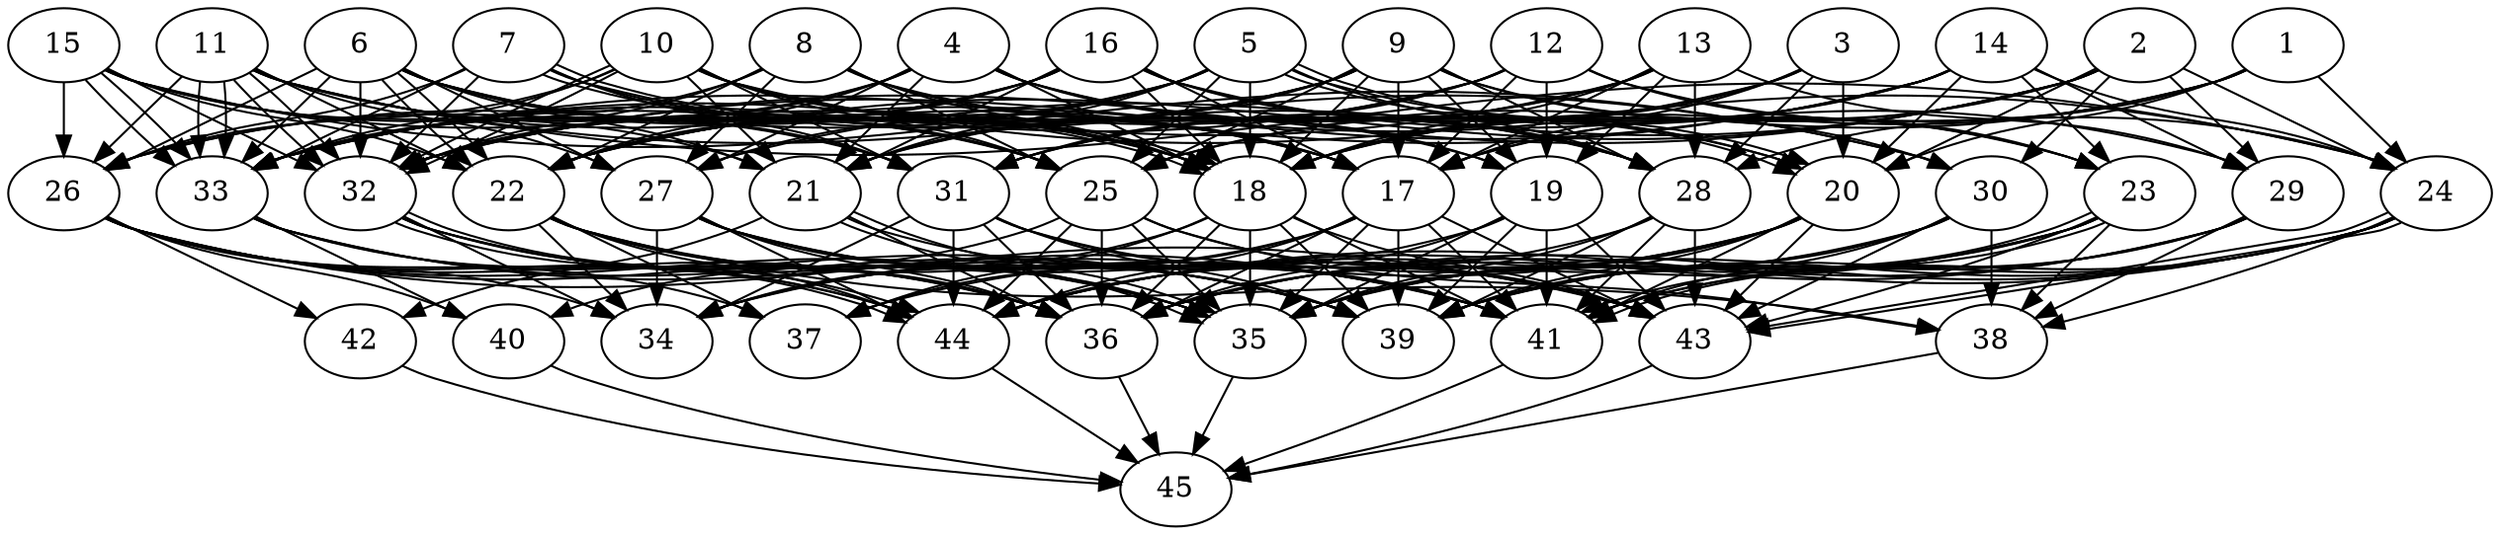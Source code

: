 // DAG automatically generated by daggen at Thu Oct  3 14:07:24 2019
// ./daggen --dot -n 45 --ccr 0.3 --fat 0.7 --regular 0.5 --density 0.9 --mindata 5242880 --maxdata 52428800 
digraph G {
  1 [size="71386453", alpha="0.19", expect_size="21415936"] 
  1 -> 17 [size ="21415936"]
  1 -> 18 [size ="21415936"]
  1 -> 20 [size ="21415936"]
  1 -> 24 [size ="21415936"]
  1 -> 25 [size ="21415936"]
  1 -> 28 [size ="21415936"]
  2 [size="130304000", alpha="0.08", expect_size="39091200"] 
  2 -> 17 [size ="39091200"]
  2 -> 18 [size ="39091200"]
  2 -> 20 [size ="39091200"]
  2 -> 22 [size ="39091200"]
  2 -> 24 [size ="39091200"]
  2 -> 27 [size ="39091200"]
  2 -> 29 [size ="39091200"]
  2 -> 30 [size ="39091200"]
  2 -> 32 [size ="39091200"]
  3 [size="119558827", alpha="0.14", expect_size="35867648"] 
  3 -> 17 [size ="35867648"]
  3 -> 18 [size ="35867648"]
  3 -> 20 [size ="35867648"]
  3 -> 22 [size ="35867648"]
  3 -> 28 [size ="35867648"]
  3 -> 31 [size ="35867648"]
  4 [size="102147413", alpha="0.09", expect_size="30644224"] 
  4 -> 18 [size ="30644224"]
  4 -> 19 [size ="30644224"]
  4 -> 20 [size ="30644224"]
  4 -> 21 [size ="30644224"]
  4 -> 22 [size ="30644224"]
  4 -> 27 [size ="30644224"]
  4 -> 28 [size ="30644224"]
  4 -> 32 [size ="30644224"]
  4 -> 33 [size ="30644224"]
  5 [size="51049813", alpha="0.08", expect_size="15314944"] 
  5 -> 18 [size ="15314944"]
  5 -> 20 [size ="15314944"]
  5 -> 20 [size ="15314944"]
  5 -> 21 [size ="15314944"]
  5 -> 22 [size ="15314944"]
  5 -> 23 [size ="15314944"]
  5 -> 25 [size ="15314944"]
  5 -> 26 [size ="15314944"]
  5 -> 27 [size ="15314944"]
  5 -> 28 [size ="15314944"]
  5 -> 32 [size ="15314944"]
  6 [size="129628160", alpha="0.11", expect_size="38888448"] 
  6 -> 17 [size ="38888448"]
  6 -> 18 [size ="38888448"]
  6 -> 21 [size ="38888448"]
  6 -> 22 [size ="38888448"]
  6 -> 22 [size ="38888448"]
  6 -> 25 [size ="38888448"]
  6 -> 26 [size ="38888448"]
  6 -> 27 [size ="38888448"]
  6 -> 31 [size ="38888448"]
  6 -> 32 [size ="38888448"]
  6 -> 33 [size ="38888448"]
  7 [size="25227947", alpha="0.16", expect_size="7568384"] 
  7 -> 18 [size ="7568384"]
  7 -> 18 [size ="7568384"]
  7 -> 25 [size ="7568384"]
  7 -> 26 [size ="7568384"]
  7 -> 28 [size ="7568384"]
  7 -> 31 [size ="7568384"]
  7 -> 32 [size ="7568384"]
  7 -> 33 [size ="7568384"]
  8 [size="26501120", alpha="0.15", expect_size="7950336"] 
  8 -> 17 [size ="7950336"]
  8 -> 18 [size ="7950336"]
  8 -> 22 [size ="7950336"]
  8 -> 25 [size ="7950336"]
  8 -> 27 [size ="7950336"]
  8 -> 28 [size ="7950336"]
  8 -> 32 [size ="7950336"]
  8 -> 33 [size ="7950336"]
  9 [size="18766507", alpha="0.09", expect_size="5629952"] 
  9 -> 17 [size ="5629952"]
  9 -> 18 [size ="5629952"]
  9 -> 19 [size ="5629952"]
  9 -> 21 [size ="5629952"]
  9 -> 22 [size ="5629952"]
  9 -> 23 [size ="5629952"]
  9 -> 25 [size ="5629952"]
  9 -> 28 [size ="5629952"]
  9 -> 30 [size ="5629952"]
  9 -> 32 [size ="5629952"]
  9 -> 33 [size ="5629952"]
  10 [size="125399040", alpha="0.15", expect_size="37619712"] 
  10 -> 17 [size ="37619712"]
  10 -> 18 [size ="37619712"]
  10 -> 19 [size ="37619712"]
  10 -> 21 [size ="37619712"]
  10 -> 24 [size ="37619712"]
  10 -> 25 [size ="37619712"]
  10 -> 26 [size ="37619712"]
  10 -> 31 [size ="37619712"]
  10 -> 32 [size ="37619712"]
  10 -> 32 [size ="37619712"]
  10 -> 33 [size ="37619712"]
  11 [size="171458560", alpha="0.06", expect_size="51437568"] 
  11 -> 17 [size ="51437568"]
  11 -> 22 [size ="51437568"]
  11 -> 24 [size ="51437568"]
  11 -> 25 [size ="51437568"]
  11 -> 26 [size ="51437568"]
  11 -> 27 [size ="51437568"]
  11 -> 30 [size ="51437568"]
  11 -> 32 [size ="51437568"]
  11 -> 32 [size ="51437568"]
  11 -> 33 [size ="51437568"]
  11 -> 33 [size ="51437568"]
  12 [size="163031040", alpha="0.04", expect_size="48909312"] 
  12 -> 17 [size ="48909312"]
  12 -> 19 [size ="48909312"]
  12 -> 21 [size ="48909312"]
  12 -> 22 [size ="48909312"]
  12 -> 23 [size ="48909312"]
  12 -> 24 [size ="48909312"]
  12 -> 31 [size ="48909312"]
  12 -> 33 [size ="48909312"]
  13 [size="68659200", alpha="0.19", expect_size="20597760"] 
  13 -> 17 [size ="20597760"]
  13 -> 18 [size ="20597760"]
  13 -> 19 [size ="20597760"]
  13 -> 21 [size ="20597760"]
  13 -> 28 [size ="20597760"]
  13 -> 29 [size ="20597760"]
  13 -> 31 [size ="20597760"]
  13 -> 33 [size ="20597760"]
  14 [size="18571947", alpha="0.11", expect_size="5571584"] 
  14 -> 18 [size ="5571584"]
  14 -> 20 [size ="5571584"]
  14 -> 23 [size ="5571584"]
  14 -> 24 [size ="5571584"]
  14 -> 25 [size ="5571584"]
  14 -> 29 [size ="5571584"]
  14 -> 31 [size ="5571584"]
  14 -> 32 [size ="5571584"]
  14 -> 33 [size ="5571584"]
  15 [size="87275520", alpha="0.12", expect_size="26182656"] 
  15 -> 18 [size ="26182656"]
  15 -> 21 [size ="26182656"]
  15 -> 22 [size ="26182656"]
  15 -> 26 [size ="26182656"]
  15 -> 30 [size ="26182656"]
  15 -> 31 [size ="26182656"]
  15 -> 32 [size ="26182656"]
  15 -> 33 [size ="26182656"]
  15 -> 33 [size ="26182656"]
  16 [size="153828693", alpha="0.11", expect_size="46148608"] 
  16 -> 17 [size ="46148608"]
  16 -> 18 [size ="46148608"]
  16 -> 20 [size ="46148608"]
  16 -> 21 [size ="46148608"]
  16 -> 22 [size ="46148608"]
  16 -> 26 [size ="46148608"]
  16 -> 28 [size ="46148608"]
  16 -> 29 [size ="46148608"]
  16 -> 32 [size ="46148608"]
  16 -> 33 [size ="46148608"]
  17 [size="79144960", alpha="0.19", expect_size="23743488"] 
  17 -> 34 [size ="23743488"]
  17 -> 35 [size ="23743488"]
  17 -> 36 [size ="23743488"]
  17 -> 37 [size ="23743488"]
  17 -> 39 [size ="23743488"]
  17 -> 41 [size ="23743488"]
  17 -> 43 [size ="23743488"]
  17 -> 44 [size ="23743488"]
  18 [size="49411413", alpha="0.05", expect_size="14823424"] 
  18 -> 34 [size ="14823424"]
  18 -> 35 [size ="14823424"]
  18 -> 36 [size ="14823424"]
  18 -> 37 [size ="14823424"]
  18 -> 39 [size ="14823424"]
  18 -> 41 [size ="14823424"]
  18 -> 43 [size ="14823424"]
  19 [size="170533547", alpha="0.02", expect_size="51160064"] 
  19 -> 34 [size ="51160064"]
  19 -> 35 [size ="51160064"]
  19 -> 36 [size ="51160064"]
  19 -> 39 [size ="51160064"]
  19 -> 41 [size ="51160064"]
  19 -> 43 [size ="51160064"]
  20 [size="81940480", alpha="0.14", expect_size="24582144"] 
  20 -> 34 [size ="24582144"]
  20 -> 35 [size ="24582144"]
  20 -> 36 [size ="24582144"]
  20 -> 37 [size ="24582144"]
  20 -> 39 [size ="24582144"]
  20 -> 41 [size ="24582144"]
  20 -> 43 [size ="24582144"]
  21 [size="41055573", alpha="0.12", expect_size="12316672"] 
  21 -> 35 [size ="12316672"]
  21 -> 35 [size ="12316672"]
  21 -> 36 [size ="12316672"]
  21 -> 41 [size ="12316672"]
  21 -> 42 [size ="12316672"]
  22 [size="87060480", alpha="0.05", expect_size="26118144"] 
  22 -> 34 [size ="26118144"]
  22 -> 35 [size ="26118144"]
  22 -> 36 [size ="26118144"]
  22 -> 37 [size ="26118144"]
  22 -> 38 [size ="26118144"]
  22 -> 41 [size ="26118144"]
  22 -> 44 [size ="26118144"]
  23 [size="118217387", alpha="0.11", expect_size="35465216"] 
  23 -> 35 [size ="35465216"]
  23 -> 36 [size ="35465216"]
  23 -> 38 [size ="35465216"]
  23 -> 39 [size ="35465216"]
  23 -> 41 [size ="35465216"]
  23 -> 41 [size ="35465216"]
  23 -> 43 [size ="35465216"]
  23 -> 44 [size ="35465216"]
  24 [size="112069973", alpha="0.08", expect_size="33620992"] 
  24 -> 35 [size ="33620992"]
  24 -> 36 [size ="33620992"]
  24 -> 38 [size ="33620992"]
  24 -> 39 [size ="33620992"]
  24 -> 41 [size ="33620992"]
  24 -> 43 [size ="33620992"]
  24 -> 43 [size ="33620992"]
  24 -> 44 [size ="33620992"]
  25 [size="43257173", alpha="0.09", expect_size="12977152"] 
  25 -> 35 [size ="12977152"]
  25 -> 36 [size ="12977152"]
  25 -> 38 [size ="12977152"]
  25 -> 40 [size ="12977152"]
  25 -> 43 [size ="12977152"]
  25 -> 44 [size ="12977152"]
  26 [size="134021120", alpha="0.04", expect_size="40206336"] 
  26 -> 34 [size ="40206336"]
  26 -> 35 [size ="40206336"]
  26 -> 36 [size ="40206336"]
  26 -> 37 [size ="40206336"]
  26 -> 39 [size ="40206336"]
  26 -> 40 [size ="40206336"]
  26 -> 42 [size ="40206336"]
  26 -> 43 [size ="40206336"]
  26 -> 44 [size ="40206336"]
  27 [size="61794987", alpha="0.20", expect_size="18538496"] 
  27 -> 34 [size ="18538496"]
  27 -> 35 [size ="18538496"]
  27 -> 36 [size ="18538496"]
  27 -> 39 [size ="18538496"]
  27 -> 41 [size ="18538496"]
  27 -> 43 [size ="18538496"]
  27 -> 44 [size ="18538496"]
  28 [size="53145600", alpha="0.17", expect_size="15943680"] 
  28 -> 35 [size ="15943680"]
  28 -> 39 [size ="15943680"]
  28 -> 41 [size ="15943680"]
  28 -> 43 [size ="15943680"]
  28 -> 44 [size ="15943680"]
  29 [size="90289493", alpha="0.15", expect_size="27086848"] 
  29 -> 36 [size ="27086848"]
  29 -> 38 [size ="27086848"]
  29 -> 39 [size ="27086848"]
  29 -> 41 [size ="27086848"]
  29 -> 44 [size ="27086848"]
  30 [size="105437867", alpha="0.06", expect_size="31631360"] 
  30 -> 35 [size ="31631360"]
  30 -> 38 [size ="31631360"]
  30 -> 39 [size ="31631360"]
  30 -> 41 [size ="31631360"]
  30 -> 43 [size ="31631360"]
  30 -> 44 [size ="31631360"]
  31 [size="55313067", alpha="0.17", expect_size="16593920"] 
  31 -> 34 [size ="16593920"]
  31 -> 36 [size ="16593920"]
  31 -> 39 [size ="16593920"]
  31 -> 41 [size ="16593920"]
  31 -> 43 [size ="16593920"]
  31 -> 44 [size ="16593920"]
  32 [size="151111680", alpha="0.06", expect_size="45333504"] 
  32 -> 34 [size ="45333504"]
  32 -> 35 [size ="45333504"]
  32 -> 36 [size ="45333504"]
  32 -> 39 [size ="45333504"]
  32 -> 44 [size ="45333504"]
  32 -> 44 [size ="45333504"]
  33 [size="33809067", alpha="0.02", expect_size="10142720"] 
  33 -> 36 [size ="10142720"]
  33 -> 39 [size ="10142720"]
  33 -> 40 [size ="10142720"]
  33 -> 41 [size ="10142720"]
  33 -> 44 [size ="10142720"]
  34 [size="120057173", alpha="0.18", expect_size="36017152"] 
  35 [size="22667947", alpha="0.02", expect_size="6800384"] 
  35 -> 45 [size ="6800384"]
  36 [size="89794560", alpha="0.05", expect_size="26938368"] 
  36 -> 45 [size ="26938368"]
  37 [size="119012693", alpha="0.15", expect_size="35703808"] 
  38 [size="118077440", alpha="0.09", expect_size="35423232"] 
  38 -> 45 [size ="35423232"]
  39 [size="96017067", alpha="0.02", expect_size="28805120"] 
  40 [size="54118400", alpha="0.04", expect_size="16235520"] 
  40 -> 45 [size ="16235520"]
  41 [size="100307627", alpha="0.09", expect_size="30092288"] 
  41 -> 45 [size ="30092288"]
  42 [size="73994240", alpha="0.02", expect_size="22198272"] 
  42 -> 45 [size ="22198272"]
  43 [size="120736427", alpha="0.09", expect_size="36220928"] 
  43 -> 45 [size ="36220928"]
  44 [size="134430720", alpha="0.07", expect_size="40329216"] 
  44 -> 45 [size ="40329216"]
  45 [size="116176213", alpha="0.09", expect_size="34852864"] 
}
